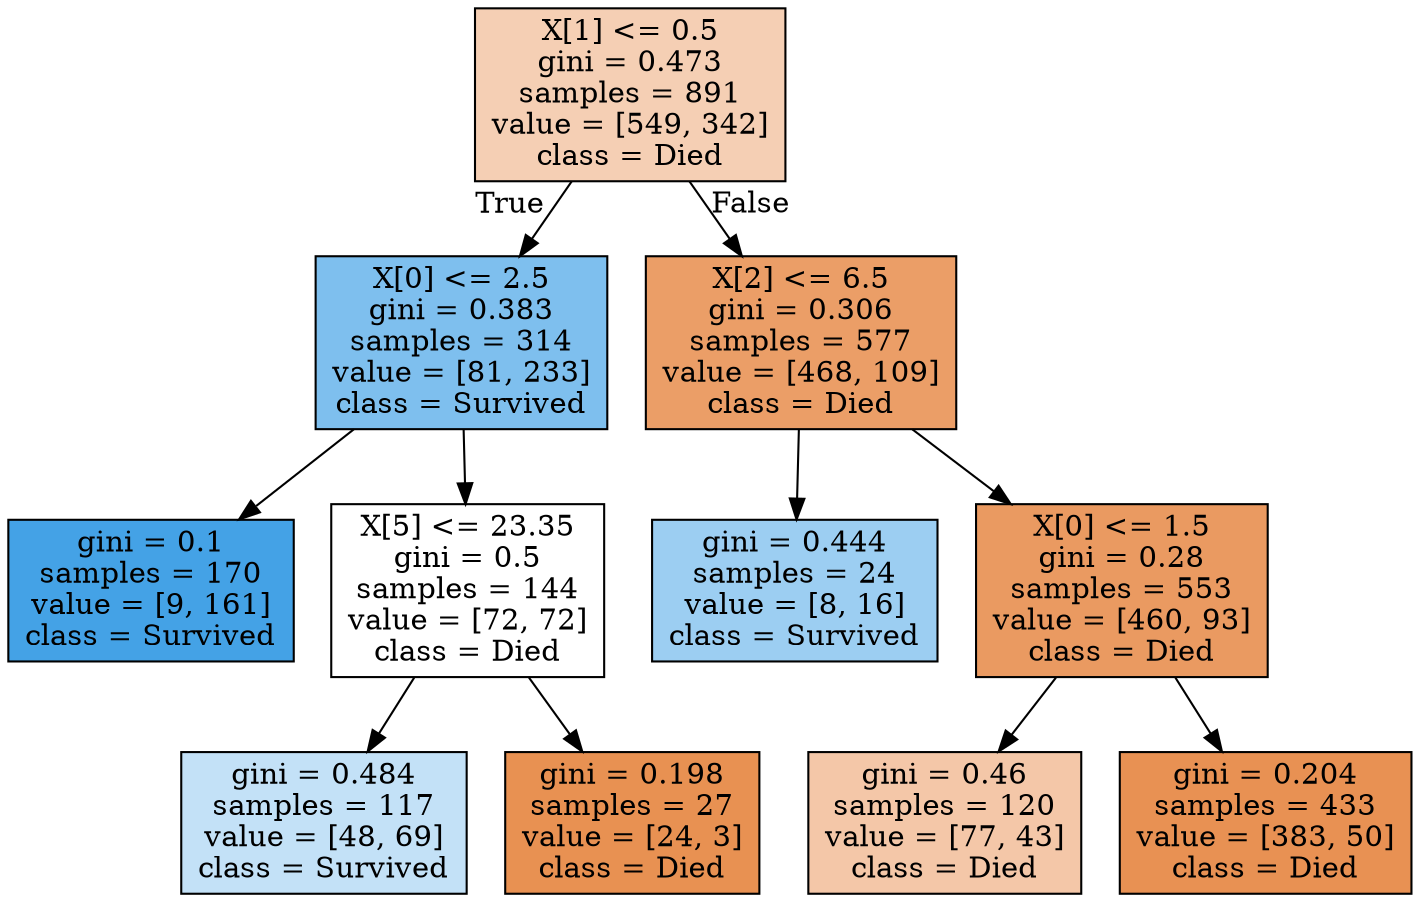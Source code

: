 digraph Tree {
node [shape=box, style="filled", color="black"] ;
0 [label="X[1] <= 0.5\ngini = 0.473\nsamples = 891\nvalue = [549, 342]\nclass = Died", fillcolor="#f5cfb4"] ;
1 [label="X[0] <= 2.5\ngini = 0.383\nsamples = 314\nvalue = [81, 233]\nclass = Survived", fillcolor="#7ebfee"] ;
0 -> 1 [labeldistance=2.5, labelangle=45, headlabel="True"] ;
2 [label="gini = 0.1\nsamples = 170\nvalue = [9, 161]\nclass = Survived", fillcolor="#44a2e6"] ;
1 -> 2 ;
3 [label="X[5] <= 23.35\ngini = 0.5\nsamples = 144\nvalue = [72, 72]\nclass = Died", fillcolor="#ffffff"] ;
1 -> 3 ;
4 [label="gini = 0.484\nsamples = 117\nvalue = [48, 69]\nclass = Survived", fillcolor="#c3e1f7"] ;
3 -> 4 ;
5 [label="gini = 0.198\nsamples = 27\nvalue = [24, 3]\nclass = Died", fillcolor="#e89152"] ;
3 -> 5 ;
6 [label="X[2] <= 6.5\ngini = 0.306\nsamples = 577\nvalue = [468, 109]\nclass = Died", fillcolor="#eb9e67"] ;
0 -> 6 [labeldistance=2.5, labelangle=-45, headlabel="False"] ;
7 [label="gini = 0.444\nsamples = 24\nvalue = [8, 16]\nclass = Survived", fillcolor="#9ccef2"] ;
6 -> 7 ;
8 [label="X[0] <= 1.5\ngini = 0.28\nsamples = 553\nvalue = [460, 93]\nclass = Died", fillcolor="#ea9a61"] ;
6 -> 8 ;
9 [label="gini = 0.46\nsamples = 120\nvalue = [77, 43]\nclass = Died", fillcolor="#f4c7a8"] ;
8 -> 9 ;
10 [label="gini = 0.204\nsamples = 433\nvalue = [383, 50]\nclass = Died", fillcolor="#e89153"] ;
8 -> 10 ;
}